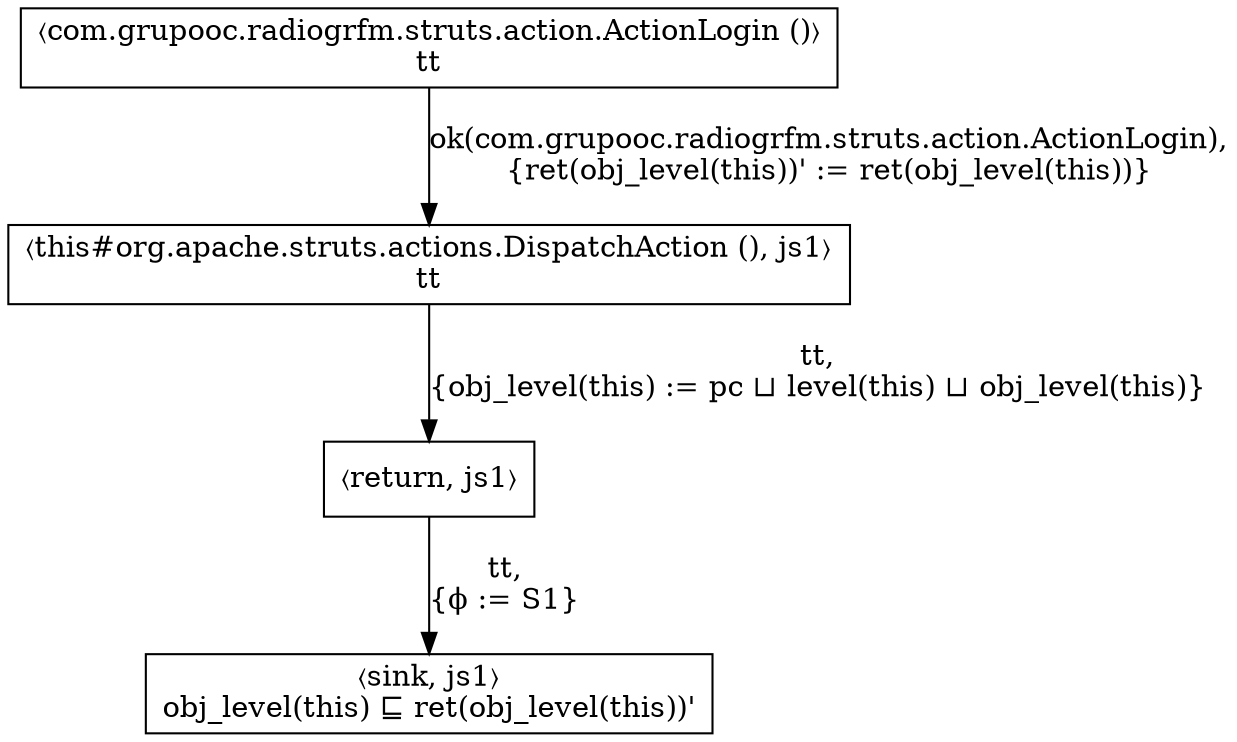digraph G {
  node [shape=box, ];
  "pc-1_js1" [label="〈com.grupooc.radiogrfm.struts.action.ActionLogin ()〉\n\
tt",
              ];
  "pc0_js1" [label="〈this#org.apache.struts.actions.DispatchAction (), js1〉\n\
tt",
             ];
  "pc1_js1" [label="〈return, js1〉", ];
  "pc2_js1" [label="〈sink, js1〉\n\
obj_level(this) ⊑ ret(obj_level(this))'",
             ];
  
  
  "pc-1_js1" -> "pc0_js1" [label="ok(com.grupooc.radiogrfm.struts.action.ActionLogin),\n\
{ret(obj_level(this))' := ret(obj_level(this))}",
                           ];
  "pc0_js1" -> "pc1_js1" [label="tt,\n\
{obj_level(this) := pc ⊔ level(this) ⊔ obj_level(this)}",
                          ];
  "pc1_js1" -> "pc2_js1" [label="tt,\n\
{ϕ := S1}", ];
  
  }